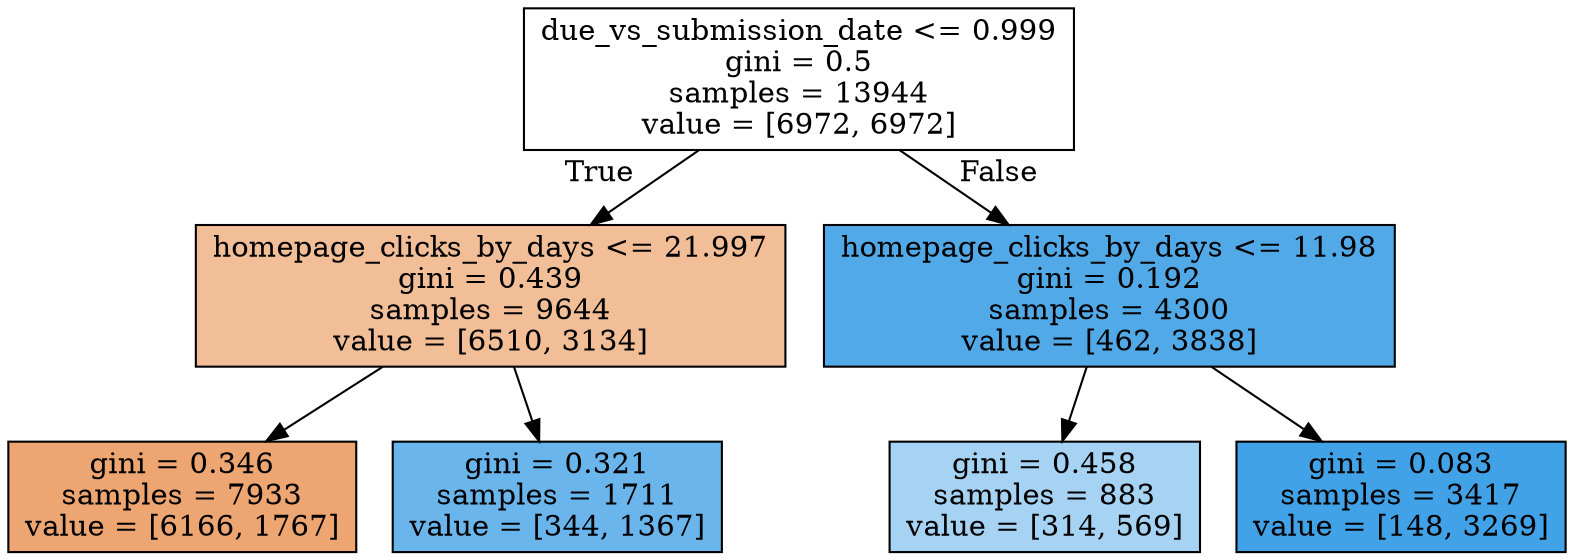 digraph Tree {
node [shape=box, style="filled", color="black"] ;
0 [label="due_vs_submission_date <= 0.999\ngini = 0.5\nsamples = 13944\nvalue = [6972, 6972]", fillcolor="#e5813900"] ;
1 [label="homepage_clicks_by_days <= 21.997\ngini = 0.439\nsamples = 9644\nvalue = [6510, 3134]", fillcolor="#e5813984"] ;
0 -> 1 [labeldistance=2.5, labelangle=45, headlabel="True"] ;
2 [label="gini = 0.346\nsamples = 7933\nvalue = [6166, 1767]", fillcolor="#e58139b6"] ;
1 -> 2 ;
3 [label="gini = 0.321\nsamples = 1711\nvalue = [344, 1367]", fillcolor="#399de5bf"] ;
1 -> 3 ;
4 [label="homepage_clicks_by_days <= 11.98\ngini = 0.192\nsamples = 4300\nvalue = [462, 3838]", fillcolor="#399de5e0"] ;
0 -> 4 [labeldistance=2.5, labelangle=-45, headlabel="False"] ;
5 [label="gini = 0.458\nsamples = 883\nvalue = [314, 569]", fillcolor="#399de572"] ;
4 -> 5 ;
6 [label="gini = 0.083\nsamples = 3417\nvalue = [148, 3269]", fillcolor="#399de5f3"] ;
4 -> 6 ;
}